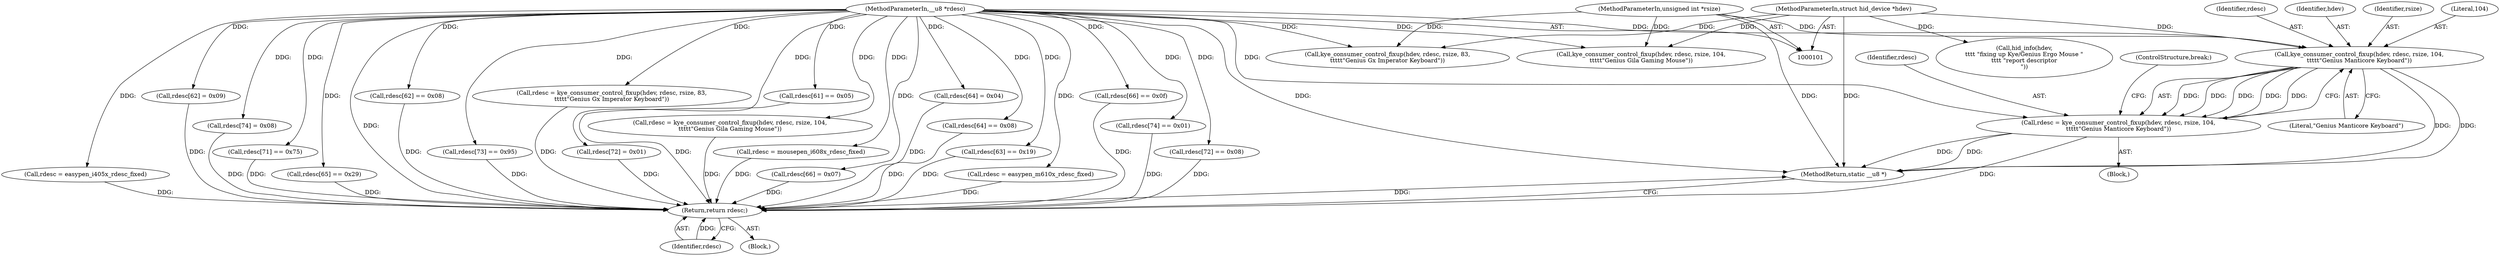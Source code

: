 digraph "0_linux_4ab25786c87eb20857bbb715c3ae34ec8fd6a214_0@pointer" {
"1000278" [label="(Call,kye_consumer_control_fixup(hdev, rdesc, rsize, 104,\n\t\t\t\t\t\"Genius Manticore Keyboard\"))"];
"1000102" [label="(MethodParameterIn,struct hid_device *hdev)"];
"1000103" [label="(MethodParameterIn,__u8 *rdesc)"];
"1000104" [label="(MethodParameterIn,unsigned int *rsize)"];
"1000276" [label="(Call,rdesc = kye_consumer_control_fixup(hdev, rdesc, rsize, 104,\n\t\t\t\t\t\"Genius Manticore Keyboard\"))"];
"1000285" [label="(Return,return rdesc;)"];
"1000285" [label="(Return,return rdesc;)"];
"1000268" [label="(Call,kye_consumer_control_fixup(hdev, rdesc, rsize, 83,\n\t\t\t\t\t\"Genius Gx Imperator Keyboard\"))"];
"1000283" [label="(Literal,\"Genius Manticore Keyboard\")"];
"1000277" [label="(Identifier,rdesc)"];
"1000125" [label="(Call,rdesc[62] == 0x08)"];
"1000279" [label="(Identifier,hdev)"];
"1000102" [label="(MethodParameterIn,struct hid_device *hdev)"];
"1000278" [label="(Call,kye_consumer_control_fixup(hdev, rdesc, rsize, 104,\n\t\t\t\t\t\"Genius Manticore Keyboard\"))"];
"1000167" [label="(Call,rdesc[73] == 0x95)"];
"1000110" [label="(Block,)"];
"1000286" [label="(Identifier,rdesc)"];
"1000266" [label="(Call,rdesc = kye_consumer_control_fixup(hdev, rdesc, rsize, 83,\n\t\t\t\t\t\"Genius Gx Imperator Keyboard\"))"];
"1000196" [label="(Call,rdesc[72] = 0x01)"];
"1000119" [label="(Call,rdesc[61] == 0x05)"];
"1000256" [label="(Call,rdesc = kye_consumer_control_fixup(hdev, rdesc, rsize, 104,\n\t\t\t\t\t\"Genius Gila Gaming Mouse\"))"];
"1000284" [label="(ControlStructure,break;)"];
"1000178" [label="(Call,hid_info(hdev,\n\t\t\t\t \"fixing up Kye/Genius Ergo Mouse \"\n\t\t\t\t \"report descriptor\n\"))"];
"1000258" [label="(Call,kye_consumer_control_fixup(hdev, rdesc, rsize, 104,\n\t\t\t\t\t\"Genius Gila Gaming Mouse\"))"];
"1000276" [label="(Call,rdesc = kye_consumer_control_fixup(hdev, rdesc, rsize, 104,\n\t\t\t\t\t\"Genius Manticore Keyboard\"))"];
"1000230" [label="(Call,rdesc = mousepen_i608x_rdesc_fixed)"];
"1000191" [label="(Call,rdesc[66] = 0x07)"];
"1000186" [label="(Call,rdesc[64] = 0x04)"];
"1000137" [label="(Call,rdesc[64] == 0x08)"];
"1000131" [label="(Call,rdesc[63] == 0x19)"];
"1000281" [label="(Identifier,rsize)"];
"1000282" [label="(Literal,104)"];
"1000246" [label="(Call,rdesc = easypen_m610x_rdesc_fixed)"];
"1000287" [label="(MethodReturn,static __u8 *)"];
"1000149" [label="(Call,rdesc[66] == 0x0f)"];
"1000172" [label="(Call,rdesc[74] == 0x01)"];
"1000161" [label="(Call,rdesc[72] == 0x08)"];
"1000280" [label="(Identifier,rdesc)"];
"1000214" [label="(Call,rdesc = easypen_i405x_rdesc_fixed)"];
"1000181" [label="(Call,rdesc[62] = 0x09)"];
"1000201" [label="(Call,rdesc[74] = 0x08)"];
"1000155" [label="(Call,rdesc[71] == 0x75)"];
"1000103" [label="(MethodParameterIn,__u8 *rdesc)"];
"1000143" [label="(Call,rdesc[65] == 0x29)"];
"1000104" [label="(MethodParameterIn,unsigned int *rsize)"];
"1000105" [label="(Block,)"];
"1000278" -> "1000276"  [label="AST: "];
"1000278" -> "1000283"  [label="CFG: "];
"1000279" -> "1000278"  [label="AST: "];
"1000280" -> "1000278"  [label="AST: "];
"1000281" -> "1000278"  [label="AST: "];
"1000282" -> "1000278"  [label="AST: "];
"1000283" -> "1000278"  [label="AST: "];
"1000276" -> "1000278"  [label="CFG: "];
"1000278" -> "1000287"  [label="DDG: "];
"1000278" -> "1000287"  [label="DDG: "];
"1000278" -> "1000276"  [label="DDG: "];
"1000278" -> "1000276"  [label="DDG: "];
"1000278" -> "1000276"  [label="DDG: "];
"1000278" -> "1000276"  [label="DDG: "];
"1000278" -> "1000276"  [label="DDG: "];
"1000102" -> "1000278"  [label="DDG: "];
"1000103" -> "1000278"  [label="DDG: "];
"1000104" -> "1000278"  [label="DDG: "];
"1000102" -> "1000101"  [label="AST: "];
"1000102" -> "1000287"  [label="DDG: "];
"1000102" -> "1000178"  [label="DDG: "];
"1000102" -> "1000258"  [label="DDG: "];
"1000102" -> "1000268"  [label="DDG: "];
"1000103" -> "1000101"  [label="AST: "];
"1000103" -> "1000287"  [label="DDG: "];
"1000103" -> "1000119"  [label="DDG: "];
"1000103" -> "1000125"  [label="DDG: "];
"1000103" -> "1000131"  [label="DDG: "];
"1000103" -> "1000137"  [label="DDG: "];
"1000103" -> "1000143"  [label="DDG: "];
"1000103" -> "1000149"  [label="DDG: "];
"1000103" -> "1000155"  [label="DDG: "];
"1000103" -> "1000161"  [label="DDG: "];
"1000103" -> "1000167"  [label="DDG: "];
"1000103" -> "1000172"  [label="DDG: "];
"1000103" -> "1000181"  [label="DDG: "];
"1000103" -> "1000186"  [label="DDG: "];
"1000103" -> "1000191"  [label="DDG: "];
"1000103" -> "1000196"  [label="DDG: "];
"1000103" -> "1000201"  [label="DDG: "];
"1000103" -> "1000214"  [label="DDG: "];
"1000103" -> "1000230"  [label="DDG: "];
"1000103" -> "1000246"  [label="DDG: "];
"1000103" -> "1000256"  [label="DDG: "];
"1000103" -> "1000258"  [label="DDG: "];
"1000103" -> "1000266"  [label="DDG: "];
"1000103" -> "1000268"  [label="DDG: "];
"1000103" -> "1000276"  [label="DDG: "];
"1000103" -> "1000285"  [label="DDG: "];
"1000104" -> "1000101"  [label="AST: "];
"1000104" -> "1000287"  [label="DDG: "];
"1000104" -> "1000258"  [label="DDG: "];
"1000104" -> "1000268"  [label="DDG: "];
"1000276" -> "1000110"  [label="AST: "];
"1000277" -> "1000276"  [label="AST: "];
"1000284" -> "1000276"  [label="CFG: "];
"1000276" -> "1000287"  [label="DDG: "];
"1000276" -> "1000287"  [label="DDG: "];
"1000276" -> "1000285"  [label="DDG: "];
"1000285" -> "1000105"  [label="AST: "];
"1000285" -> "1000286"  [label="CFG: "];
"1000286" -> "1000285"  [label="AST: "];
"1000287" -> "1000285"  [label="CFG: "];
"1000285" -> "1000287"  [label="DDG: "];
"1000286" -> "1000285"  [label="DDG: "];
"1000181" -> "1000285"  [label="DDG: "];
"1000186" -> "1000285"  [label="DDG: "];
"1000131" -> "1000285"  [label="DDG: "];
"1000230" -> "1000285"  [label="DDG: "];
"1000196" -> "1000285"  [label="DDG: "];
"1000161" -> "1000285"  [label="DDG: "];
"1000191" -> "1000285"  [label="DDG: "];
"1000246" -> "1000285"  [label="DDG: "];
"1000201" -> "1000285"  [label="DDG: "];
"1000167" -> "1000285"  [label="DDG: "];
"1000125" -> "1000285"  [label="DDG: "];
"1000143" -> "1000285"  [label="DDG: "];
"1000266" -> "1000285"  [label="DDG: "];
"1000119" -> "1000285"  [label="DDG: "];
"1000172" -> "1000285"  [label="DDG: "];
"1000214" -> "1000285"  [label="DDG: "];
"1000149" -> "1000285"  [label="DDG: "];
"1000256" -> "1000285"  [label="DDG: "];
"1000155" -> "1000285"  [label="DDG: "];
"1000137" -> "1000285"  [label="DDG: "];
}
